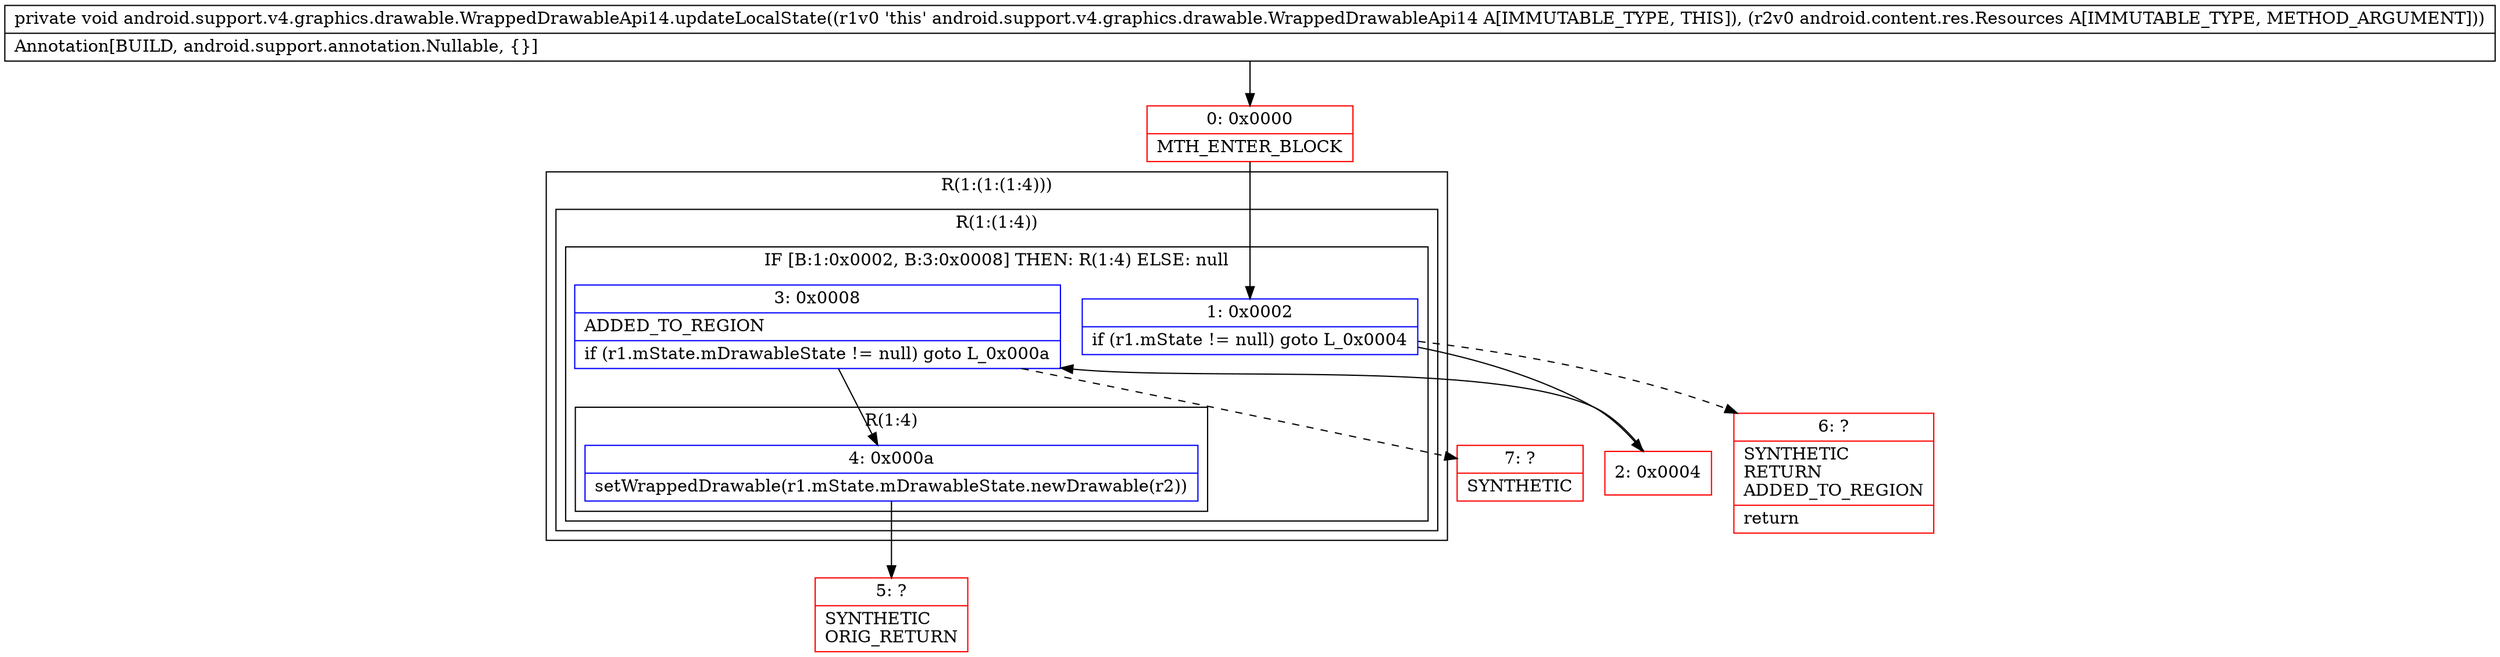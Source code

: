 digraph "CFG forandroid.support.v4.graphics.drawable.WrappedDrawableApi14.updateLocalState(Landroid\/content\/res\/Resources;)V" {
subgraph cluster_Region_1720042339 {
label = "R(1:(1:(1:4)))";
node [shape=record,color=blue];
subgraph cluster_Region_79666959 {
label = "R(1:(1:4))";
node [shape=record,color=blue];
subgraph cluster_IfRegion_1846707928 {
label = "IF [B:1:0x0002, B:3:0x0008] THEN: R(1:4) ELSE: null";
node [shape=record,color=blue];
Node_1 [shape=record,label="{1\:\ 0x0002|if (r1.mState != null) goto L_0x0004\l}"];
Node_3 [shape=record,label="{3\:\ 0x0008|ADDED_TO_REGION\l|if (r1.mState.mDrawableState != null) goto L_0x000a\l}"];
subgraph cluster_Region_826934739 {
label = "R(1:4)";
node [shape=record,color=blue];
Node_4 [shape=record,label="{4\:\ 0x000a|setWrappedDrawable(r1.mState.mDrawableState.newDrawable(r2))\l}"];
}
}
}
}
Node_0 [shape=record,color=red,label="{0\:\ 0x0000|MTH_ENTER_BLOCK\l}"];
Node_2 [shape=record,color=red,label="{2\:\ 0x0004}"];
Node_5 [shape=record,color=red,label="{5\:\ ?|SYNTHETIC\lORIG_RETURN\l}"];
Node_6 [shape=record,color=red,label="{6\:\ ?|SYNTHETIC\lRETURN\lADDED_TO_REGION\l|return\l}"];
Node_7 [shape=record,color=red,label="{7\:\ ?|SYNTHETIC\l}"];
MethodNode[shape=record,label="{private void android.support.v4.graphics.drawable.WrappedDrawableApi14.updateLocalState((r1v0 'this' android.support.v4.graphics.drawable.WrappedDrawableApi14 A[IMMUTABLE_TYPE, THIS]), (r2v0 android.content.res.Resources A[IMMUTABLE_TYPE, METHOD_ARGUMENT]))  | Annotation[BUILD, android.support.annotation.Nullable, \{\}]\l}"];
MethodNode -> Node_0;
Node_1 -> Node_2;
Node_1 -> Node_6[style=dashed];
Node_3 -> Node_4;
Node_3 -> Node_7[style=dashed];
Node_4 -> Node_5;
Node_0 -> Node_1;
Node_2 -> Node_3;
}

